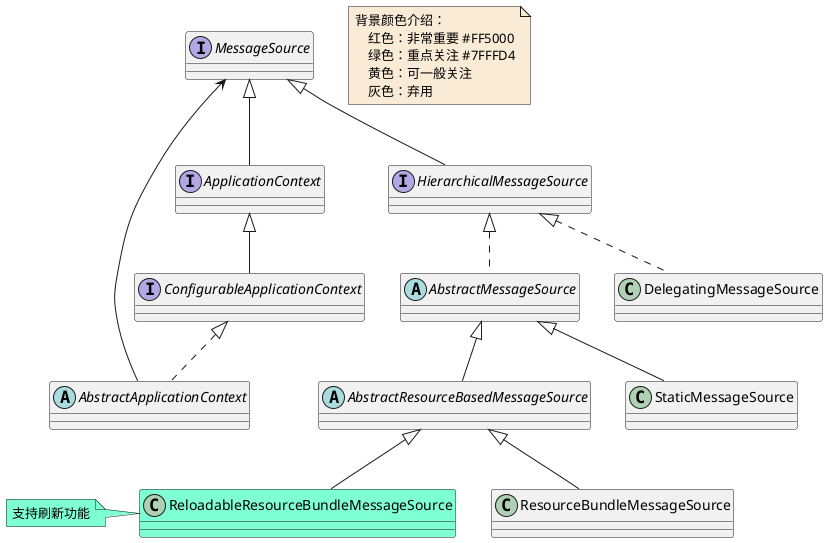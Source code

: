 @startuml

note  as N1 #FAEBD7
    背景颜色介绍：
        红色：非常重要 #FF5000
        绿色：重点关注 #7FFFD4
        黄色：可一般关注
        灰色：弃用
end note

interface ConfigurableApplicationContext
abstract class AbstractApplicationContext

interface MessageSource
interface ApplicationContext
abstract class AbstractMessageSource
abstract class AbstractResourceBasedMessageSource
class DelegatingMessageSource
interface HierarchicalMessageSource
class ReloadableResourceBundleMessageSource #7FFFD4
note left #7FFFD4: 支持刷新功能
class ResourceBundleMessageSource
class StaticMessageSource


AbstractApplicationContext --> MessageSource


AbstractMessageSource <|-- AbstractResourceBasedMessageSource
AbstractMessageSource <|-- StaticMessageSource


AbstractResourceBasedMessageSource <|-- ReloadableResourceBundleMessageSource
AbstractResourceBasedMessageSource <|-- ResourceBundleMessageSource


ApplicationContext <|-- ConfigurableApplicationContext

ConfigurableApplicationContext <|.. AbstractApplicationContext

HierarchicalMessageSource <|.. AbstractMessageSource
HierarchicalMessageSource <|.. DelegatingMessageSource

MessageSource <|-- ApplicationContext
MessageSource <|-- HierarchicalMessageSource


@enduml